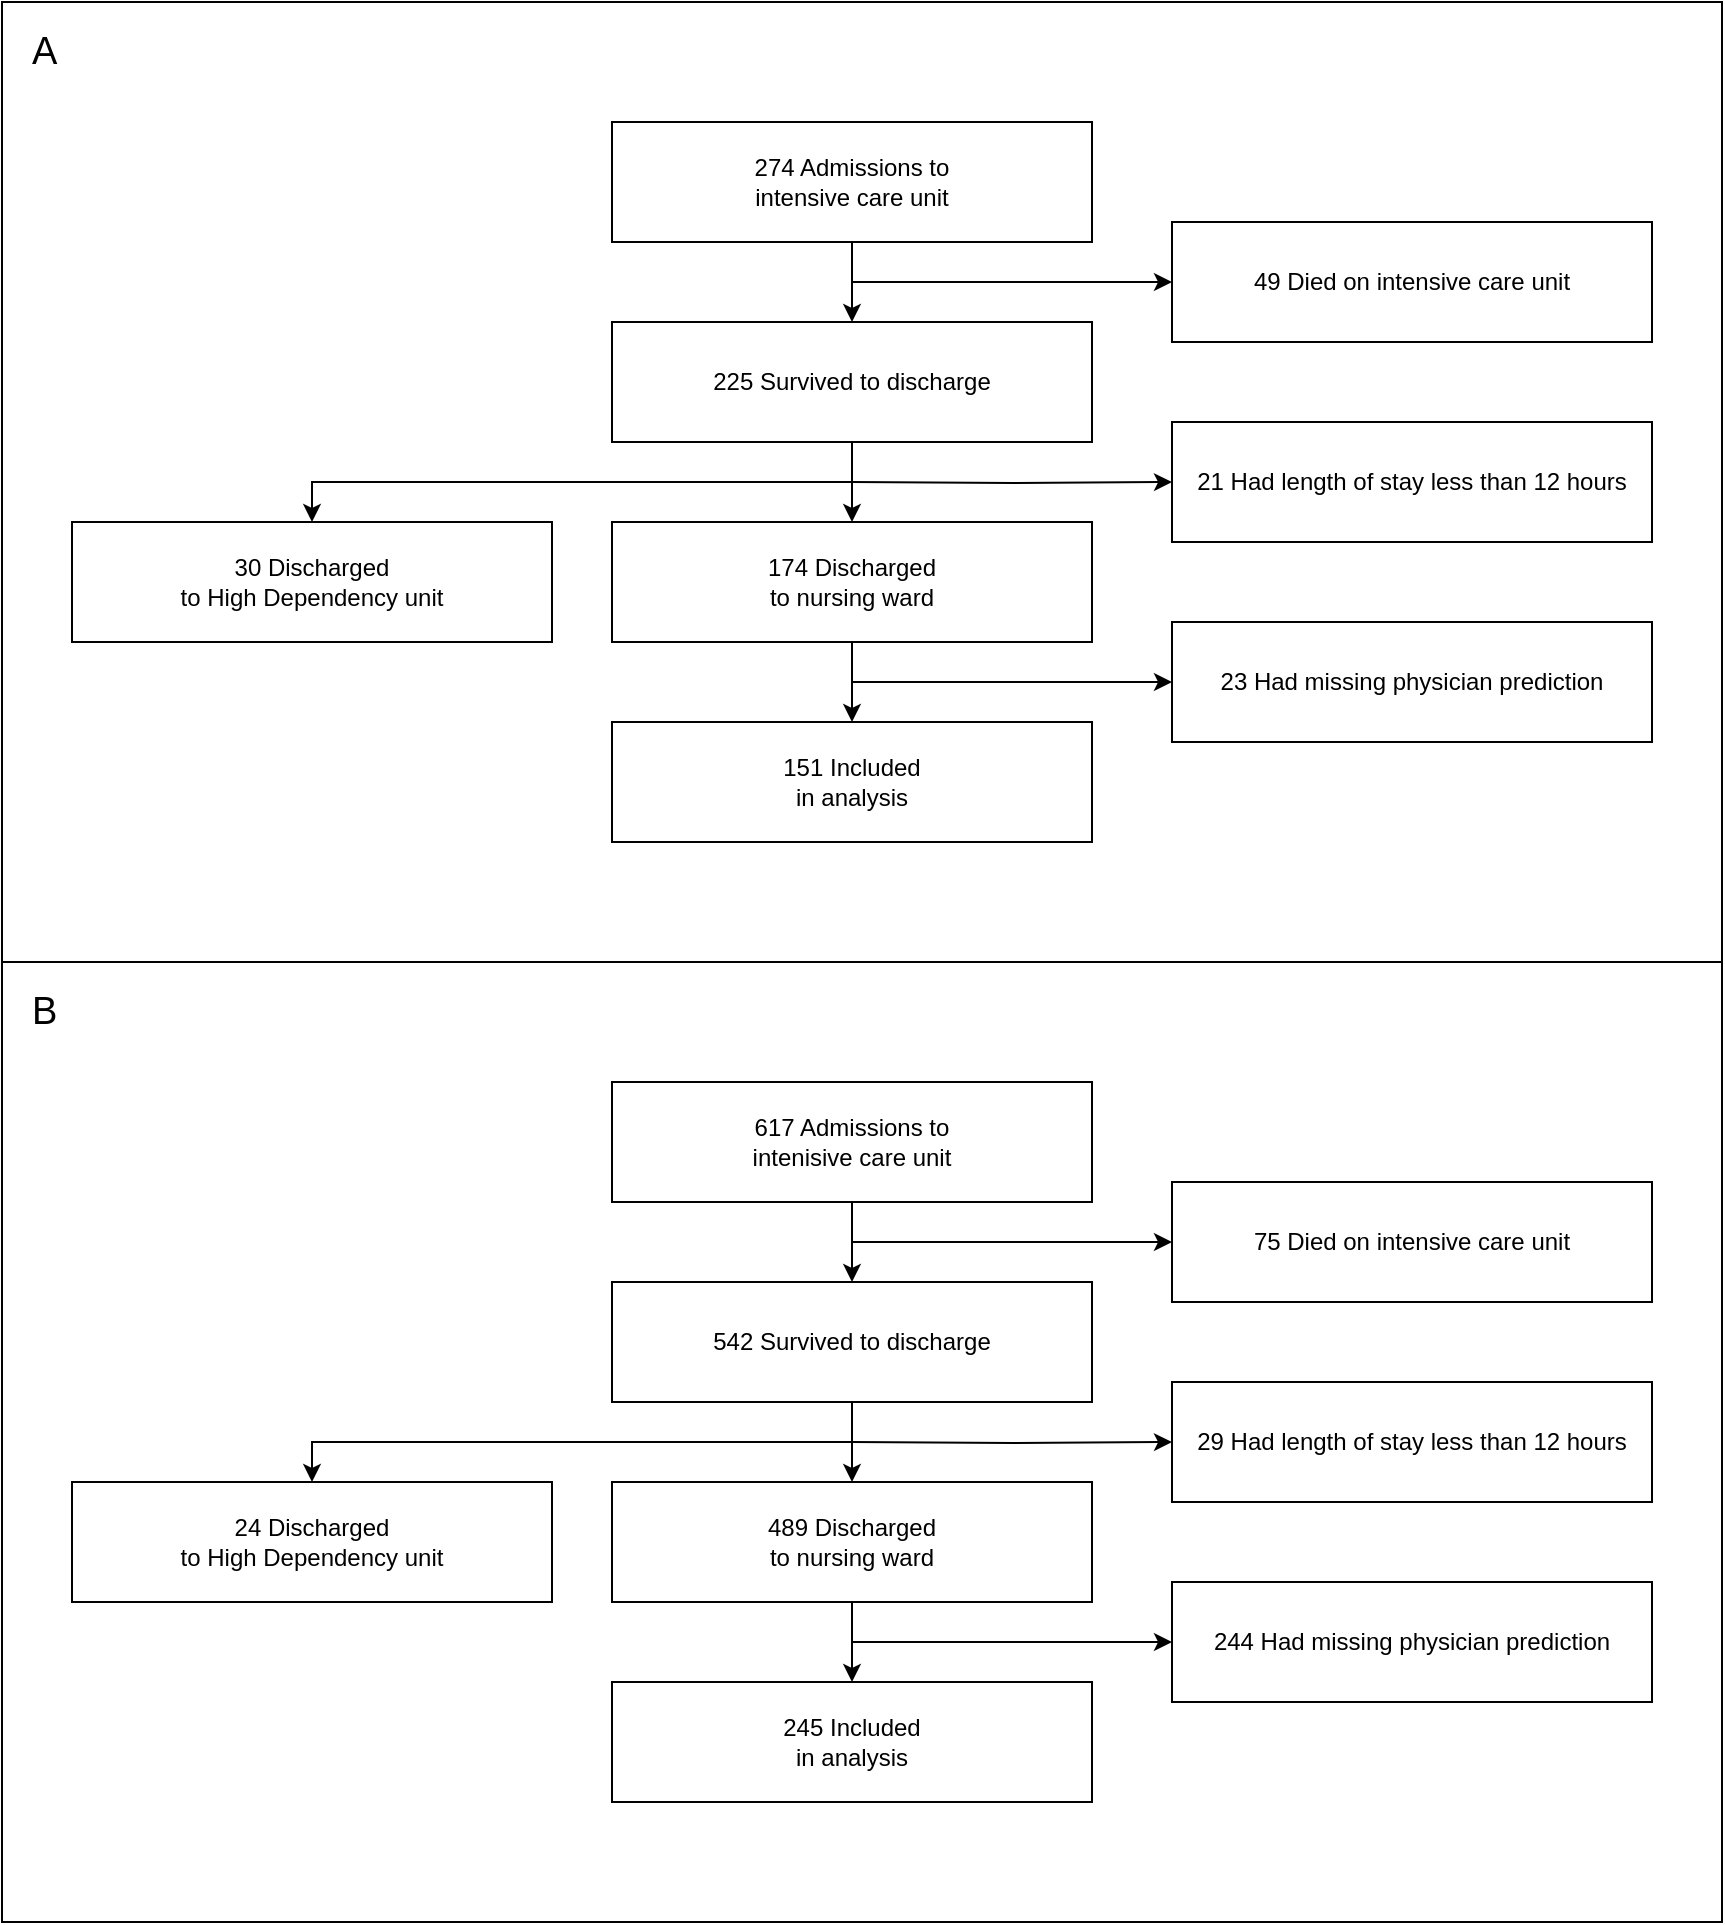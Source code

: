 <mxfile version="24.7.13">
  <diagram id="C5RBs43oDa-KdzZeNtuy" name="Page-1">
    <mxGraphModel grid="1" page="1" gridSize="10" guides="1" tooltips="1" connect="1" arrows="1" fold="1" pageScale="1" pageWidth="827" pageHeight="1169" math="0" shadow="0">
      <root>
        <mxCell id="WIyWlLk6GJQsqaUBKTNV-0" />
        <mxCell id="WIyWlLk6GJQsqaUBKTNV-1" parent="WIyWlLk6GJQsqaUBKTNV-0" />
        <mxCell id="r5yFn1_2RrsHN5UK6-od-45" value="" style="rounded=0;whiteSpace=wrap;html=1;" vertex="1" parent="WIyWlLk6GJQsqaUBKTNV-1">
          <mxGeometry x="-1640" y="20" width="860" height="480" as="geometry" />
        </mxCell>
        <mxCell id="r5yFn1_2RrsHN5UK6-od-62" value="" style="rounded=0;whiteSpace=wrap;html=1;" vertex="1" parent="WIyWlLk6GJQsqaUBKTNV-1">
          <mxGeometry x="-1640" y="500" width="860" height="480" as="geometry" />
        </mxCell>
        <mxCell id="r5yFn1_2RrsHN5UK6-od-66" value="&lt;font style=&quot;font-size: 19px;&quot;&gt;A&lt;/font&gt;" style="text;html=1;align=left;verticalAlign=middle;whiteSpace=wrap;rounded=0;fontSize=19;" vertex="1" parent="WIyWlLk6GJQsqaUBKTNV-1">
          <mxGeometry x="-1627" y="30" width="60" height="30" as="geometry" />
        </mxCell>
        <mxCell id="r5yFn1_2RrsHN5UK6-od-68" value="&lt;font style=&quot;font-size: 19px;&quot;&gt;B&lt;/font&gt;" style="text;html=1;align=left;verticalAlign=middle;whiteSpace=wrap;rounded=0;fontSize=19;" vertex="1" parent="WIyWlLk6GJQsqaUBKTNV-1">
          <mxGeometry x="-1627" y="510" width="60" height="30" as="geometry" />
        </mxCell>
        <mxCell id="r5yFn1_2RrsHN5UK6-od-72" value="" style="group" connectable="0" vertex="1" parent="WIyWlLk6GJQsqaUBKTNV-1">
          <mxGeometry x="-1605" y="560" width="790" height="360" as="geometry" />
        </mxCell>
        <mxCell id="r5yFn1_2RrsHN5UK6-od-30" style="edgeStyle=orthogonalEdgeStyle;rounded=0;orthogonalLoop=1;jettySize=auto;html=1;" edge="1" parent="r5yFn1_2RrsHN5UK6-od-72" source="r5yFn1_2RrsHN5UK6-od-32" target="r5yFn1_2RrsHN5UK6-od-36">
          <mxGeometry relative="1" as="geometry" />
        </mxCell>
        <mxCell id="r5yFn1_2RrsHN5UK6-od-31" style="edgeStyle=orthogonalEdgeStyle;rounded=0;orthogonalLoop=1;jettySize=auto;html=1;exitX=0.5;exitY=1;exitDx=0;exitDy=0;" edge="1" parent="r5yFn1_2RrsHN5UK6-od-72" source="r5yFn1_2RrsHN5UK6-od-32" target="r5yFn1_2RrsHN5UK6-od-40">
          <mxGeometry relative="1" as="geometry" />
        </mxCell>
        <mxCell id="r5yFn1_2RrsHN5UK6-od-32" value="617 Admissions to &lt;br&gt;intenisive care unit" style="rounded=0;whiteSpace=wrap;html=1;" vertex="1" parent="r5yFn1_2RrsHN5UK6-od-72">
          <mxGeometry x="270" width="240" height="60" as="geometry" />
        </mxCell>
        <mxCell id="r5yFn1_2RrsHN5UK6-od-33" style="edgeStyle=orthogonalEdgeStyle;rounded=0;orthogonalLoop=1;jettySize=auto;html=1;entryX=0.5;entryY=0;entryDx=0;entryDy=0;" edge="1" parent="r5yFn1_2RrsHN5UK6-od-72" source="r5yFn1_2RrsHN5UK6-od-36" target="r5yFn1_2RrsHN5UK6-od-39">
          <mxGeometry relative="1" as="geometry" />
        </mxCell>
        <mxCell id="r5yFn1_2RrsHN5UK6-od-34" style="edgeStyle=orthogonalEdgeStyle;rounded=0;orthogonalLoop=1;jettySize=auto;html=1;exitX=0.5;exitY=1;exitDx=0;exitDy=0;" edge="1" parent="r5yFn1_2RrsHN5UK6-od-72" source="r5yFn1_2RrsHN5UK6-od-36" target="r5yFn1_2RrsHN5UK6-od-41">
          <mxGeometry relative="1" as="geometry" />
        </mxCell>
        <mxCell id="r5yFn1_2RrsHN5UK6-od-35" style="edgeStyle=orthogonalEdgeStyle;rounded=0;orthogonalLoop=1;jettySize=auto;html=1;" edge="1" parent="r5yFn1_2RrsHN5UK6-od-72" target="r5yFn1_2RrsHN5UK6-od-43">
          <mxGeometry relative="1" as="geometry">
            <mxPoint x="390" y="180" as="sourcePoint" />
          </mxGeometry>
        </mxCell>
        <mxCell id="r5yFn1_2RrsHN5UK6-od-36" value="542 Survived&amp;nbsp;&lt;span style=&quot;color: rgba(0, 0, 0, 0); font-family: monospace; font-size: 0px; text-align: start; text-wrap: nowrap;&quot;&gt;%3CmxGraphModel%3E%3Croot%3E%3CmxCell%20id%3D%220%22%2F%3E%3CmxCell%20id%3D%221%22%20parent%3D%220%22%2F%3E%3CmxCell%20id%3D%222%22%20value%3D%22277%20patients%20admitted%20to%20the%20ICU%22%20style%3D%22rounded%3D0%3BwhiteSpace%3Dwrap%3Bhtml%3D1%3B%22%20vertex%3D%221%22%20parent%3D%221%22%3E%3CmxGeometry%20x%3D%22350%22%20y%3D%22540%22%20width%3D%22120%22%20height%3D%2260%22%20as%3D%22geometry%22%2F%3E%3C%2FmxCell%3E%3C%2Froot%3E%3C%2FmxGraphModel%3E&lt;/span&gt;to discharge" style="rounded=0;whiteSpace=wrap;html=1;" vertex="1" parent="r5yFn1_2RrsHN5UK6-od-72">
          <mxGeometry x="270" y="100" width="240" height="60" as="geometry" />
        </mxCell>
        <mxCell id="r5yFn1_2RrsHN5UK6-od-37" style="edgeStyle=orthogonalEdgeStyle;rounded=0;orthogonalLoop=1;jettySize=auto;html=1;entryX=0.5;entryY=0;entryDx=0;entryDy=0;" edge="1" parent="r5yFn1_2RrsHN5UK6-od-72" source="r5yFn1_2RrsHN5UK6-od-39" target="r5yFn1_2RrsHN5UK6-od-42">
          <mxGeometry relative="1" as="geometry">
            <Array as="points">
              <mxPoint x="390" y="280" />
              <mxPoint x="390" y="280" />
            </Array>
          </mxGeometry>
        </mxCell>
        <mxCell id="r5yFn1_2RrsHN5UK6-od-38" style="edgeStyle=orthogonalEdgeStyle;rounded=0;orthogonalLoop=1;jettySize=auto;html=1;exitX=0.5;exitY=1;exitDx=0;exitDy=0;entryX=0;entryY=0.5;entryDx=0;entryDy=0;" edge="1" parent="r5yFn1_2RrsHN5UK6-od-72" source="r5yFn1_2RrsHN5UK6-od-39" target="r5yFn1_2RrsHN5UK6-od-44">
          <mxGeometry relative="1" as="geometry" />
        </mxCell>
        <mxCell id="r5yFn1_2RrsHN5UK6-od-39" value="489 Discharged &lt;br&gt;to nursing ward" style="rounded=0;whiteSpace=wrap;html=1;" vertex="1" parent="r5yFn1_2RrsHN5UK6-od-72">
          <mxGeometry x="270" y="200" width="240" height="60" as="geometry" />
        </mxCell>
        <mxCell id="r5yFn1_2RrsHN5UK6-od-40" value="75 Died on intensive care unit" style="rounded=0;whiteSpace=wrap;html=1;" vertex="1" parent="r5yFn1_2RrsHN5UK6-od-72">
          <mxGeometry x="550" y="50" width="240" height="60" as="geometry" />
        </mxCell>
        <mxCell id="r5yFn1_2RrsHN5UK6-od-41" value="24 Discharged &lt;br&gt;to High Dependency unit" style="rounded=0;whiteSpace=wrap;html=1;" vertex="1" parent="r5yFn1_2RrsHN5UK6-od-72">
          <mxGeometry y="200" width="240" height="60" as="geometry" />
        </mxCell>
        <mxCell id="r5yFn1_2RrsHN5UK6-od-42" value="245 Included &lt;br&gt;in analysis" style="rounded=0;whiteSpace=wrap;html=1;" vertex="1" parent="r5yFn1_2RrsHN5UK6-od-72">
          <mxGeometry x="270" y="300" width="240" height="60" as="geometry" />
        </mxCell>
        <mxCell id="r5yFn1_2RrsHN5UK6-od-43" value="29 Had length of stay less than 12 hours" style="rounded=0;whiteSpace=wrap;html=1;" vertex="1" parent="r5yFn1_2RrsHN5UK6-od-72">
          <mxGeometry x="550" y="150" width="240" height="60" as="geometry" />
        </mxCell>
        <mxCell id="r5yFn1_2RrsHN5UK6-od-44" value="244 Had missing physician prediction" style="rounded=0;whiteSpace=wrap;html=1;" vertex="1" parent="r5yFn1_2RrsHN5UK6-od-72">
          <mxGeometry x="550" y="250" width="240" height="60" as="geometry" />
        </mxCell>
        <mxCell id="r5yFn1_2RrsHN5UK6-od-74" value="" style="group" connectable="0" vertex="1" parent="WIyWlLk6GJQsqaUBKTNV-1">
          <mxGeometry x="-1605" y="80" width="790" height="360" as="geometry" />
        </mxCell>
        <mxCell id="r5yFn1_2RrsHN5UK6-od-21" style="edgeStyle=orthogonalEdgeStyle;rounded=0;orthogonalLoop=1;jettySize=auto;html=1;" edge="1" parent="r5yFn1_2RrsHN5UK6-od-74" source="OxOeGjidYFqf3zBfezSS-0" target="OxOeGjidYFqf3zBfezSS-2">
          <mxGeometry relative="1" as="geometry" />
        </mxCell>
        <mxCell id="r5yFn1_2RrsHN5UK6-od-29" style="edgeStyle=orthogonalEdgeStyle;rounded=0;orthogonalLoop=1;jettySize=auto;html=1;exitX=0.5;exitY=1;exitDx=0;exitDy=0;" edge="1" parent="r5yFn1_2RrsHN5UK6-od-74" source="OxOeGjidYFqf3zBfezSS-0" target="OxOeGjidYFqf3zBfezSS-4">
          <mxGeometry relative="1" as="geometry" />
        </mxCell>
        <mxCell id="OxOeGjidYFqf3zBfezSS-0" value="274 Admissions to &lt;br&gt;intensive care unit" style="rounded=0;whiteSpace=wrap;html=1;" vertex="1" parent="r5yFn1_2RrsHN5UK6-od-74">
          <mxGeometry x="270" width="240" height="60" as="geometry" />
        </mxCell>
        <mxCell id="r5yFn1_2RrsHN5UK6-od-22" style="edgeStyle=orthogonalEdgeStyle;rounded=0;orthogonalLoop=1;jettySize=auto;html=1;entryX=0.5;entryY=0;entryDx=0;entryDy=0;" edge="1" parent="r5yFn1_2RrsHN5UK6-od-74" source="OxOeGjidYFqf3zBfezSS-2" target="OxOeGjidYFqf3zBfezSS-3">
          <mxGeometry relative="1" as="geometry" />
        </mxCell>
        <mxCell id="r5yFn1_2RrsHN5UK6-od-25" style="edgeStyle=orthogonalEdgeStyle;rounded=0;orthogonalLoop=1;jettySize=auto;html=1;exitX=0.5;exitY=1;exitDx=0;exitDy=0;" edge="1" parent="r5yFn1_2RrsHN5UK6-od-74" source="OxOeGjidYFqf3zBfezSS-2" target="OxOeGjidYFqf3zBfezSS-5">
          <mxGeometry relative="1" as="geometry" />
        </mxCell>
        <mxCell id="r5yFn1_2RrsHN5UK6-od-27" style="edgeStyle=orthogonalEdgeStyle;rounded=0;orthogonalLoop=1;jettySize=auto;html=1;" edge="1" parent="r5yFn1_2RrsHN5UK6-od-74" target="r5yFn1_2RrsHN5UK6-od-17">
          <mxGeometry relative="1" as="geometry">
            <mxPoint x="390" y="180" as="sourcePoint" />
          </mxGeometry>
        </mxCell>
        <mxCell id="OxOeGjidYFqf3zBfezSS-2" value="225 Survived&amp;nbsp;&lt;span style=&quot;color: rgba(0, 0, 0, 0); font-family: monospace; font-size: 0px; text-align: start; text-wrap: nowrap;&quot;&gt;%3CmxGraphModel%3E%3Croot%3E%3CmxCell%20id%3D%220%22%2F%3E%3CmxCell%20id%3D%221%22%20parent%3D%220%22%2F%3E%3CmxCell%20id%3D%222%22%20value%3D%22277%20patients%20admitted%20to%20the%20ICU%22%20style%3D%22rounded%3D0%3BwhiteSpace%3Dwrap%3Bhtml%3D1%3B%22%20vertex%3D%221%22%20parent%3D%221%22%3E%3CmxGeometry%20x%3D%22350%22%20y%3D%22540%22%20width%3D%22120%22%20height%3D%2260%22%20as%3D%22geometry%22%2F%3E%3C%2FmxCell%3E%3C%2Froot%3E%3C%2FmxGraphModel%3E&lt;/span&gt;to discharge" style="rounded=0;whiteSpace=wrap;html=1;" vertex="1" parent="r5yFn1_2RrsHN5UK6-od-74">
          <mxGeometry x="270" y="100" width="240" height="60" as="geometry" />
        </mxCell>
        <mxCell id="r5yFn1_2RrsHN5UK6-od-23" style="edgeStyle=orthogonalEdgeStyle;rounded=0;orthogonalLoop=1;jettySize=auto;html=1;entryX=0.5;entryY=0;entryDx=0;entryDy=0;" edge="1" parent="r5yFn1_2RrsHN5UK6-od-74" source="OxOeGjidYFqf3zBfezSS-3" target="r5yFn1_2RrsHN5UK6-od-3">
          <mxGeometry relative="1" as="geometry">
            <Array as="points">
              <mxPoint x="390" y="280" />
              <mxPoint x="390" y="280" />
            </Array>
          </mxGeometry>
        </mxCell>
        <mxCell id="r5yFn1_2RrsHN5UK6-od-28" style="edgeStyle=orthogonalEdgeStyle;rounded=0;orthogonalLoop=1;jettySize=auto;html=1;exitX=0.5;exitY=1;exitDx=0;exitDy=0;entryX=0;entryY=0.5;entryDx=0;entryDy=0;" edge="1" parent="r5yFn1_2RrsHN5UK6-od-74" source="OxOeGjidYFqf3zBfezSS-3" target="r5yFn1_2RrsHN5UK6-od-18">
          <mxGeometry relative="1" as="geometry" />
        </mxCell>
        <mxCell id="OxOeGjidYFqf3zBfezSS-3" value="174 Discharged &lt;br&gt;to nursing ward" style="rounded=0;whiteSpace=wrap;html=1;" vertex="1" parent="r5yFn1_2RrsHN5UK6-od-74">
          <mxGeometry x="270" y="200" width="240" height="60" as="geometry" />
        </mxCell>
        <mxCell id="OxOeGjidYFqf3zBfezSS-4" value="49 Died on intensive care unit" style="rounded=0;whiteSpace=wrap;html=1;" vertex="1" parent="r5yFn1_2RrsHN5UK6-od-74">
          <mxGeometry x="550" y="50" width="240" height="60" as="geometry" />
        </mxCell>
        <mxCell id="OxOeGjidYFqf3zBfezSS-5" value="30 Discharged &lt;br&gt;to High Dependency unit" style="rounded=0;whiteSpace=wrap;html=1;" vertex="1" parent="r5yFn1_2RrsHN5UK6-od-74">
          <mxGeometry y="200" width="240" height="60" as="geometry" />
        </mxCell>
        <mxCell id="r5yFn1_2RrsHN5UK6-od-3" value="151 Included &lt;br&gt;in analysis" style="rounded=0;whiteSpace=wrap;html=1;" vertex="1" parent="r5yFn1_2RrsHN5UK6-od-74">
          <mxGeometry x="270" y="300" width="240" height="60" as="geometry" />
        </mxCell>
        <mxCell id="r5yFn1_2RrsHN5UK6-od-17" value="21 Had length of stay less than 12 hours" style="rounded=0;whiteSpace=wrap;html=1;" vertex="1" parent="r5yFn1_2RrsHN5UK6-od-74">
          <mxGeometry x="550" y="150" width="240" height="60" as="geometry" />
        </mxCell>
        <mxCell id="r5yFn1_2RrsHN5UK6-od-18" value="23 Had missing physician prediction" style="rounded=0;whiteSpace=wrap;html=1;" vertex="1" parent="r5yFn1_2RrsHN5UK6-od-74">
          <mxGeometry x="550" y="250" width="240" height="60" as="geometry" />
        </mxCell>
      </root>
    </mxGraphModel>
  </diagram>
</mxfile>
